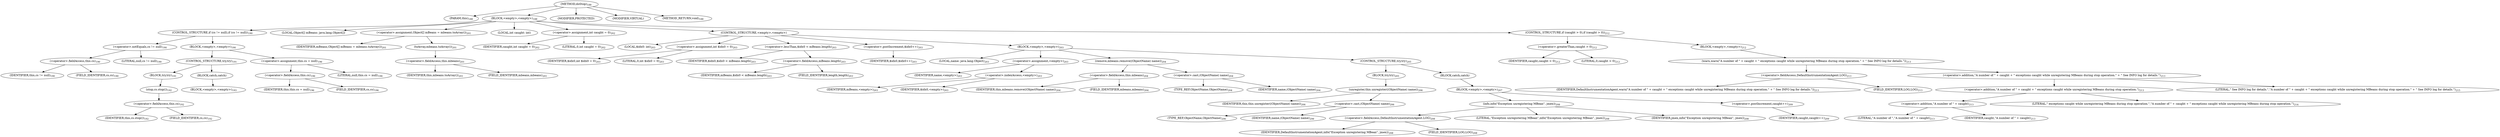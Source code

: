 digraph "doStop" {  
"451" [label = <(METHOD,doStop)<SUB>188</SUB>> ]
"13" [label = <(PARAM,this)<SUB>188</SUB>> ]
"452" [label = <(BLOCK,&lt;empty&gt;,&lt;empty&gt;)<SUB>188</SUB>> ]
"453" [label = <(CONTROL_STRUCTURE,if (cs != null),if (cs != null))<SUB>190</SUB>> ]
"454" [label = <(&lt;operator&gt;.notEquals,cs != null)<SUB>190</SUB>> ]
"455" [label = <(&lt;operator&gt;.fieldAccess,this.cs)<SUB>190</SUB>> ]
"456" [label = <(IDENTIFIER,this,cs != null)<SUB>190</SUB>> ]
"457" [label = <(FIELD_IDENTIFIER,cs,cs)<SUB>190</SUB>> ]
"458" [label = <(LITERAL,null,cs != null)<SUB>190</SUB>> ]
"459" [label = <(BLOCK,&lt;empty&gt;,&lt;empty&gt;)<SUB>190</SUB>> ]
"460" [label = <(CONTROL_STRUCTURE,try,try)<SUB>191</SUB>> ]
"461" [label = <(BLOCK,try,try)<SUB>191</SUB>> ]
"462" [label = <(stop,cs.stop())<SUB>192</SUB>> ]
"463" [label = <(&lt;operator&gt;.fieldAccess,this.cs)<SUB>192</SUB>> ]
"464" [label = <(IDENTIFIER,this,cs.stop())<SUB>192</SUB>> ]
"465" [label = <(FIELD_IDENTIFIER,cs,cs)<SUB>192</SUB>> ]
"466" [label = <(BLOCK,catch,catch)> ]
"467" [label = <(BLOCK,&lt;empty&gt;,&lt;empty&gt;)<SUB>193</SUB>> ]
"468" [label = <(&lt;operator&gt;.assignment,this.cs = null)<SUB>196</SUB>> ]
"469" [label = <(&lt;operator&gt;.fieldAccess,this.cs)<SUB>196</SUB>> ]
"470" [label = <(IDENTIFIER,this,this.cs = null)<SUB>196</SUB>> ]
"471" [label = <(FIELD_IDENTIFIER,cs,cs)<SUB>196</SUB>> ]
"472" [label = <(LITERAL,null,this.cs = null)<SUB>196</SUB>> ]
"473" [label = <(LOCAL,Object[] mBeans: java.lang.Object[])> ]
"474" [label = <(&lt;operator&gt;.assignment,Object[] mBeans = mbeans.toArray())<SUB>201</SUB>> ]
"475" [label = <(IDENTIFIER,mBeans,Object[] mBeans = mbeans.toArray())<SUB>201</SUB>> ]
"476" [label = <(toArray,mbeans.toArray())<SUB>201</SUB>> ]
"477" [label = <(&lt;operator&gt;.fieldAccess,this.mbeans)<SUB>201</SUB>> ]
"478" [label = <(IDENTIFIER,this,mbeans.toArray())<SUB>201</SUB>> ]
"479" [label = <(FIELD_IDENTIFIER,mbeans,mbeans)<SUB>201</SUB>> ]
"480" [label = <(LOCAL,int caught: int)> ]
"481" [label = <(&lt;operator&gt;.assignment,int caught = 0)<SUB>202</SUB>> ]
"482" [label = <(IDENTIFIER,caught,int caught = 0)<SUB>202</SUB>> ]
"483" [label = <(LITERAL,0,int caught = 0)<SUB>202</SUB>> ]
"484" [label = <(CONTROL_STRUCTURE,&lt;empty&gt;,&lt;empty&gt;)> ]
"485" [label = <(LOCAL,$idx0: int)<SUB>203</SUB>> ]
"486" [label = <(&lt;operator&gt;.assignment,int $idx0 = 0)<SUB>203</SUB>> ]
"487" [label = <(IDENTIFIER,$idx0,int $idx0 = 0)<SUB>203</SUB>> ]
"488" [label = <(LITERAL,0,int $idx0 = 0)<SUB>203</SUB>> ]
"489" [label = <(&lt;operator&gt;.lessThan,$idx0 &lt; mBeans.length)<SUB>203</SUB>> ]
"490" [label = <(IDENTIFIER,$idx0,$idx0 &lt; mBeans.length)<SUB>203</SUB>> ]
"491" [label = <(&lt;operator&gt;.fieldAccess,mBeans.length)<SUB>203</SUB>> ]
"492" [label = <(IDENTIFIER,mBeans,$idx0 &lt; mBeans.length)<SUB>203</SUB>> ]
"493" [label = <(FIELD_IDENTIFIER,length,length)<SUB>203</SUB>> ]
"494" [label = <(&lt;operator&gt;.postIncrement,$idx0++)<SUB>203</SUB>> ]
"495" [label = <(IDENTIFIER,$idx0,$idx0++)<SUB>203</SUB>> ]
"496" [label = <(BLOCK,&lt;empty&gt;,&lt;empty&gt;)<SUB>203</SUB>> ]
"497" [label = <(LOCAL,name: java.lang.Object)<SUB>203</SUB>> ]
"498" [label = <(&lt;operator&gt;.assignment,&lt;empty&gt;)<SUB>203</SUB>> ]
"499" [label = <(IDENTIFIER,name,&lt;empty&gt;)<SUB>203</SUB>> ]
"500" [label = <(&lt;operator&gt;.indexAccess,&lt;empty&gt;)<SUB>203</SUB>> ]
"501" [label = <(IDENTIFIER,mBeans,&lt;empty&gt;)<SUB>203</SUB>> ]
"502" [label = <(IDENTIFIER,$idx0,&lt;empty&gt;)<SUB>203</SUB>> ]
"503" [label = <(remove,mbeans.remove((ObjectName) name))<SUB>204</SUB>> ]
"504" [label = <(&lt;operator&gt;.fieldAccess,this.mbeans)<SUB>204</SUB>> ]
"505" [label = <(IDENTIFIER,this,mbeans.remove((ObjectName) name))<SUB>204</SUB>> ]
"506" [label = <(FIELD_IDENTIFIER,mbeans,mbeans)<SUB>204</SUB>> ]
"507" [label = <(&lt;operator&gt;.cast,(ObjectName) name)<SUB>204</SUB>> ]
"508" [label = <(TYPE_REF,ObjectName,ObjectName)<SUB>204</SUB>> ]
"509" [label = <(IDENTIFIER,name,(ObjectName) name)<SUB>204</SUB>> ]
"510" [label = <(CONTROL_STRUCTURE,try,try)<SUB>205</SUB>> ]
"511" [label = <(BLOCK,try,try)<SUB>205</SUB>> ]
"512" [label = <(unregister,this.unregister((ObjectName) name))<SUB>206</SUB>> ]
"12" [label = <(IDENTIFIER,this,this.unregister((ObjectName) name))<SUB>206</SUB>> ]
"513" [label = <(&lt;operator&gt;.cast,(ObjectName) name)<SUB>206</SUB>> ]
"514" [label = <(TYPE_REF,ObjectName,ObjectName)<SUB>206</SUB>> ]
"515" [label = <(IDENTIFIER,name,(ObjectName) name)<SUB>206</SUB>> ]
"516" [label = <(BLOCK,catch,catch)> ]
"517" [label = <(BLOCK,&lt;empty&gt;,&lt;empty&gt;)<SUB>207</SUB>> ]
"518" [label = <(info,info(&quot;Exception unregistering MBean&quot;, jmex))<SUB>208</SUB>> ]
"519" [label = <(&lt;operator&gt;.fieldAccess,DefaultInstrumentationAgent.LOG)<SUB>208</SUB>> ]
"520" [label = <(IDENTIFIER,DefaultInstrumentationAgent,info(&quot;Exception unregistering MBean&quot;, jmex))<SUB>208</SUB>> ]
"521" [label = <(FIELD_IDENTIFIER,LOG,LOG)<SUB>208</SUB>> ]
"522" [label = <(LITERAL,&quot;Exception unregistering MBean&quot;,info(&quot;Exception unregistering MBean&quot;, jmex))<SUB>208</SUB>> ]
"523" [label = <(IDENTIFIER,jmex,info(&quot;Exception unregistering MBean&quot;, jmex))<SUB>208</SUB>> ]
"524" [label = <(&lt;operator&gt;.postIncrement,caught++)<SUB>209</SUB>> ]
"525" [label = <(IDENTIFIER,caught,caught++)<SUB>209</SUB>> ]
"526" [label = <(CONTROL_STRUCTURE,if (caught &gt; 0),if (caught &gt; 0))<SUB>212</SUB>> ]
"527" [label = <(&lt;operator&gt;.greaterThan,caught &gt; 0)<SUB>212</SUB>> ]
"528" [label = <(IDENTIFIER,caught,caught &gt; 0)<SUB>212</SUB>> ]
"529" [label = <(LITERAL,0,caught &gt; 0)<SUB>212</SUB>> ]
"530" [label = <(BLOCK,&lt;empty&gt;,&lt;empty&gt;)<SUB>212</SUB>> ]
"531" [label = <(warn,warn(&quot;A number of &quot; + caught + &quot; exceptions caught while unregistering MBeans during stop operation.&quot; + &quot; See INFO log for details.&quot;))<SUB>213</SUB>> ]
"532" [label = <(&lt;operator&gt;.fieldAccess,DefaultInstrumentationAgent.LOG)<SUB>213</SUB>> ]
"533" [label = <(IDENTIFIER,DefaultInstrumentationAgent,warn(&quot;A number of &quot; + caught + &quot; exceptions caught while unregistering MBeans during stop operation.&quot; + &quot; See INFO log for details.&quot;))<SUB>213</SUB>> ]
"534" [label = <(FIELD_IDENTIFIER,LOG,LOG)<SUB>213</SUB>> ]
"535" [label = <(&lt;operator&gt;.addition,&quot;A number of &quot; + caught + &quot; exceptions caught while unregistering MBeans during stop operation.&quot; + &quot; See INFO log for details.&quot;)<SUB>213</SUB>> ]
"536" [label = <(&lt;operator&gt;.addition,&quot;A number of &quot; + caught + &quot; exceptions caught while unregistering MBeans during stop operation.&quot;)<SUB>213</SUB>> ]
"537" [label = <(&lt;operator&gt;.addition,&quot;A number of &quot; + caught)<SUB>213</SUB>> ]
"538" [label = <(LITERAL,&quot;A number of &quot;,&quot;A number of &quot; + caught)<SUB>213</SUB>> ]
"539" [label = <(IDENTIFIER,caught,&quot;A number of &quot; + caught)<SUB>213</SUB>> ]
"540" [label = <(LITERAL,&quot; exceptions caught while unregistering MBeans during stop operation.&quot;,&quot;A number of &quot; + caught + &quot; exceptions caught while unregistering MBeans during stop operation.&quot;)<SUB>214</SUB>> ]
"541" [label = <(LITERAL,&quot; See INFO log for details.&quot;,&quot;A number of &quot; + caught + &quot; exceptions caught while unregistering MBeans during stop operation.&quot; + &quot; See INFO log for details.&quot;)<SUB>215</SUB>> ]
"542" [label = <(MODIFIER,PROTECTED)> ]
"543" [label = <(MODIFIER,VIRTUAL)> ]
"544" [label = <(METHOD_RETURN,void)<SUB>188</SUB>> ]
  "451" -> "13" 
  "451" -> "452" 
  "451" -> "542" 
  "451" -> "543" 
  "451" -> "544" 
  "452" -> "453" 
  "452" -> "473" 
  "452" -> "474" 
  "452" -> "480" 
  "452" -> "481" 
  "452" -> "484" 
  "452" -> "526" 
  "453" -> "454" 
  "453" -> "459" 
  "454" -> "455" 
  "454" -> "458" 
  "455" -> "456" 
  "455" -> "457" 
  "459" -> "460" 
  "459" -> "468" 
  "460" -> "461" 
  "460" -> "466" 
  "461" -> "462" 
  "462" -> "463" 
  "463" -> "464" 
  "463" -> "465" 
  "466" -> "467" 
  "468" -> "469" 
  "468" -> "472" 
  "469" -> "470" 
  "469" -> "471" 
  "474" -> "475" 
  "474" -> "476" 
  "476" -> "477" 
  "477" -> "478" 
  "477" -> "479" 
  "481" -> "482" 
  "481" -> "483" 
  "484" -> "485" 
  "484" -> "486" 
  "484" -> "489" 
  "484" -> "494" 
  "484" -> "496" 
  "486" -> "487" 
  "486" -> "488" 
  "489" -> "490" 
  "489" -> "491" 
  "491" -> "492" 
  "491" -> "493" 
  "494" -> "495" 
  "496" -> "497" 
  "496" -> "498" 
  "496" -> "503" 
  "496" -> "510" 
  "498" -> "499" 
  "498" -> "500" 
  "500" -> "501" 
  "500" -> "502" 
  "503" -> "504" 
  "503" -> "507" 
  "504" -> "505" 
  "504" -> "506" 
  "507" -> "508" 
  "507" -> "509" 
  "510" -> "511" 
  "510" -> "516" 
  "511" -> "512" 
  "512" -> "12" 
  "512" -> "513" 
  "513" -> "514" 
  "513" -> "515" 
  "516" -> "517" 
  "517" -> "518" 
  "517" -> "524" 
  "518" -> "519" 
  "518" -> "522" 
  "518" -> "523" 
  "519" -> "520" 
  "519" -> "521" 
  "524" -> "525" 
  "526" -> "527" 
  "526" -> "530" 
  "527" -> "528" 
  "527" -> "529" 
  "530" -> "531" 
  "531" -> "532" 
  "531" -> "535" 
  "532" -> "533" 
  "532" -> "534" 
  "535" -> "536" 
  "535" -> "541" 
  "536" -> "537" 
  "536" -> "540" 
  "537" -> "538" 
  "537" -> "539" 
}
